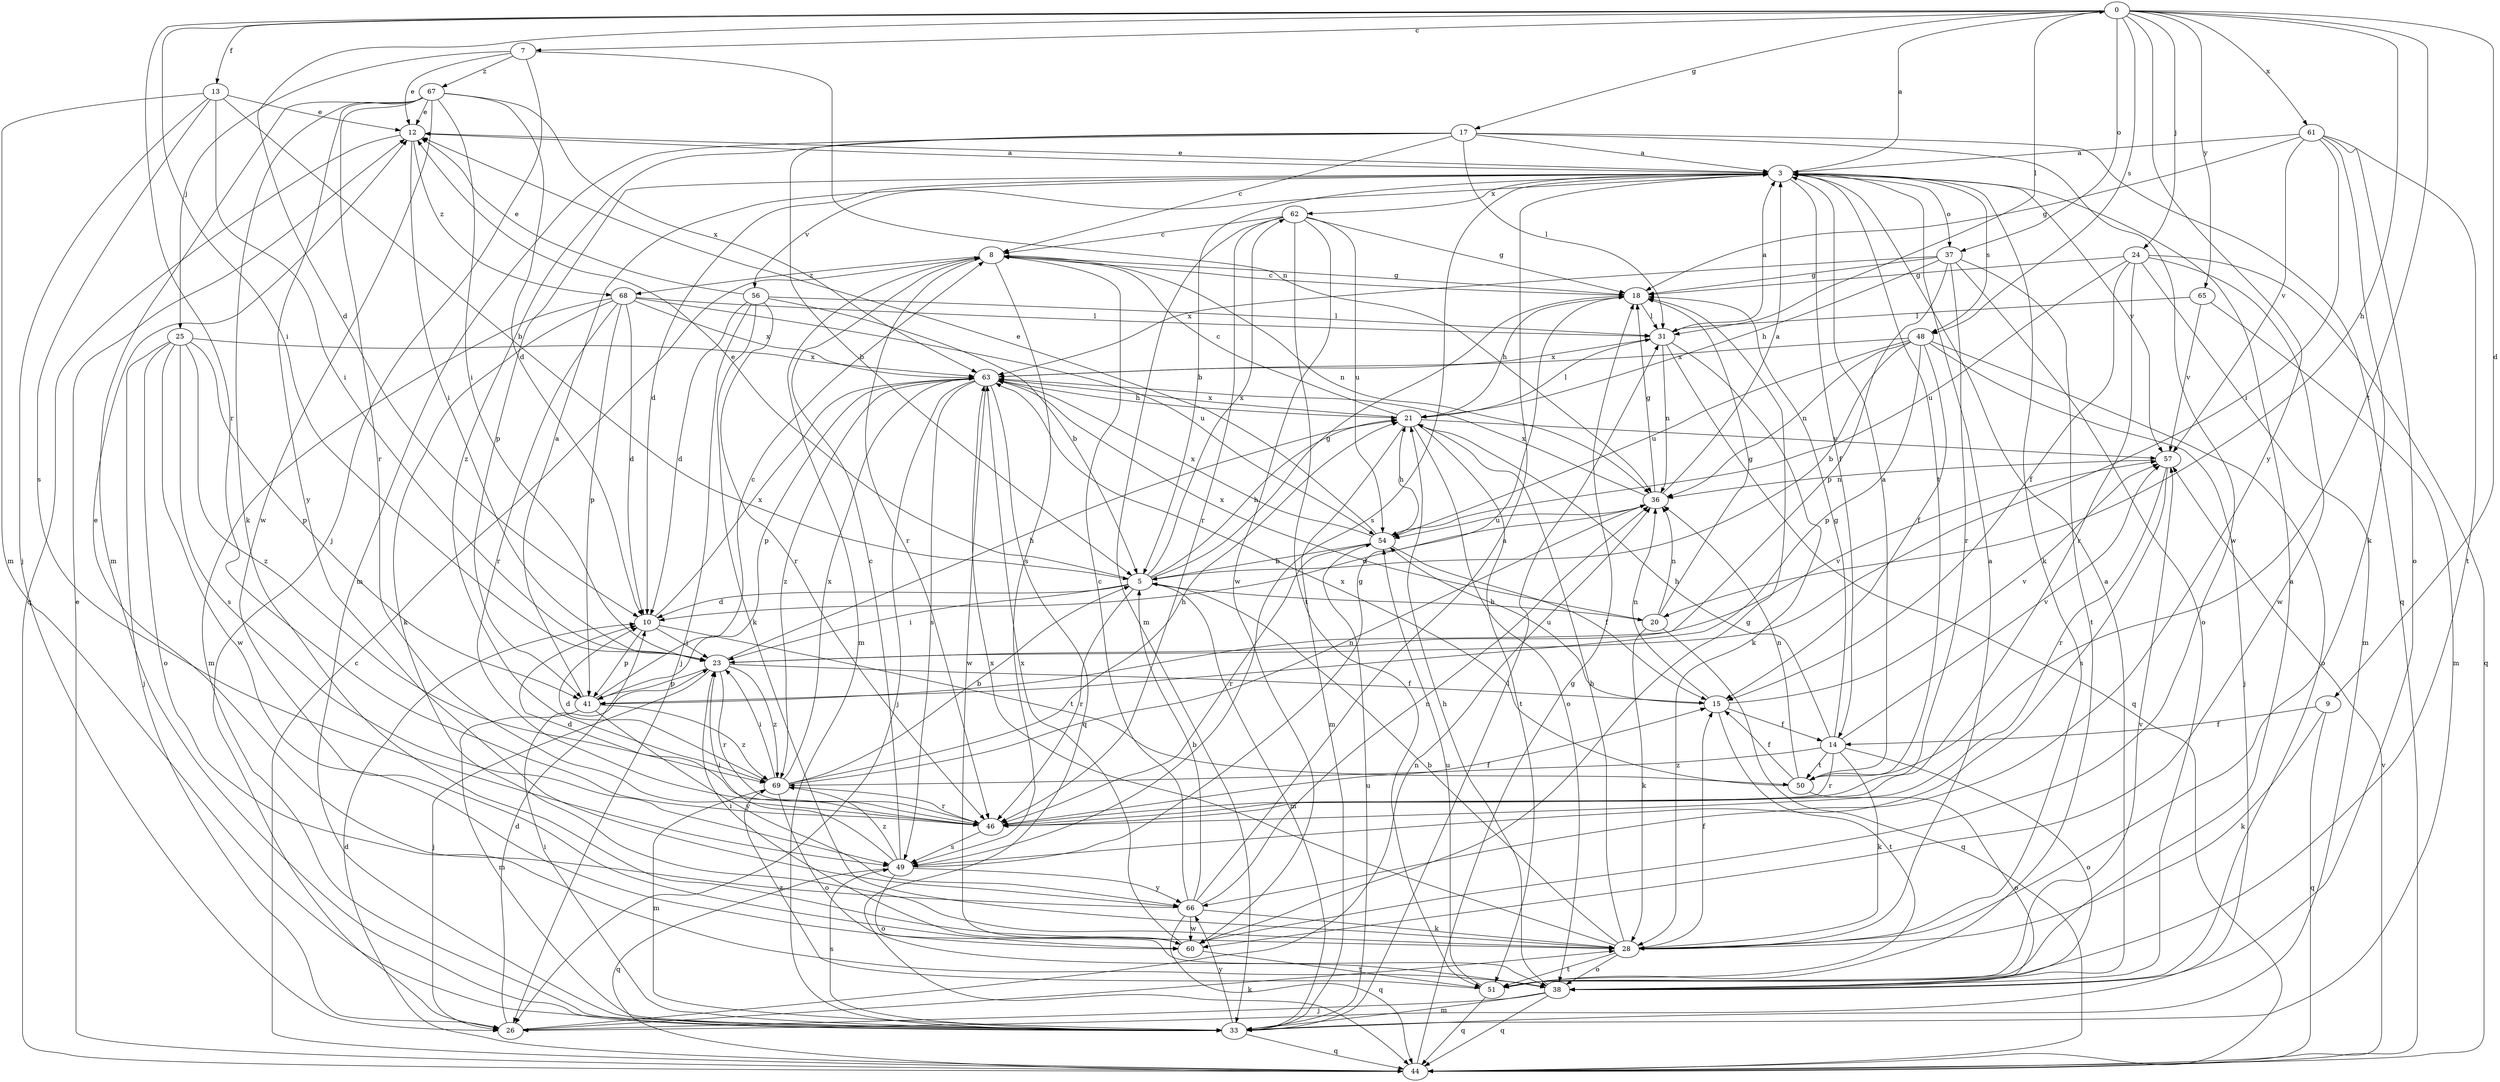 strict digraph  {
0;
3;
5;
7;
8;
9;
10;
12;
13;
14;
15;
17;
18;
20;
21;
23;
24;
25;
26;
28;
31;
33;
36;
37;
38;
41;
44;
46;
48;
49;
50;
51;
54;
56;
57;
60;
61;
62;
63;
65;
66;
67;
68;
69;
0 -> 7  [label=c];
0 -> 9  [label=d];
0 -> 10  [label=d];
0 -> 13  [label=f];
0 -> 17  [label=g];
0 -> 20  [label=h];
0 -> 23  [label=i];
0 -> 24  [label=j];
0 -> 31  [label=l];
0 -> 37  [label=o];
0 -> 46  [label=r];
0 -> 48  [label=s];
0 -> 50  [label=t];
0 -> 61  [label=x];
0 -> 65  [label=y];
0 -> 66  [label=y];
3 -> 0  [label=a];
3 -> 5  [label=b];
3 -> 10  [label=d];
3 -> 12  [label=e];
3 -> 14  [label=f];
3 -> 28  [label=k];
3 -> 37  [label=o];
3 -> 41  [label=p];
3 -> 48  [label=s];
3 -> 49  [label=s];
3 -> 50  [label=t];
3 -> 56  [label=v];
3 -> 57  [label=v];
3 -> 62  [label=x];
5 -> 10  [label=d];
5 -> 12  [label=e];
5 -> 18  [label=g];
5 -> 20  [label=h];
5 -> 21  [label=h];
5 -> 23  [label=i];
5 -> 33  [label=m];
5 -> 46  [label=r];
5 -> 62  [label=x];
7 -> 12  [label=e];
7 -> 25  [label=j];
7 -> 26  [label=j];
7 -> 36  [label=n];
7 -> 67  [label=z];
8 -> 18  [label=g];
8 -> 33  [label=m];
8 -> 36  [label=n];
8 -> 46  [label=r];
8 -> 49  [label=s];
8 -> 68  [label=z];
9 -> 14  [label=f];
9 -> 28  [label=k];
9 -> 44  [label=q];
10 -> 23  [label=i];
10 -> 41  [label=p];
10 -> 50  [label=t];
10 -> 63  [label=x];
12 -> 3  [label=a];
12 -> 23  [label=i];
12 -> 44  [label=q];
12 -> 68  [label=z];
13 -> 5  [label=b];
13 -> 12  [label=e];
13 -> 23  [label=i];
13 -> 26  [label=j];
13 -> 33  [label=m];
13 -> 49  [label=s];
14 -> 18  [label=g];
14 -> 21  [label=h];
14 -> 28  [label=k];
14 -> 38  [label=o];
14 -> 46  [label=r];
14 -> 50  [label=t];
14 -> 57  [label=v];
14 -> 69  [label=z];
15 -> 14  [label=f];
15 -> 36  [label=n];
15 -> 51  [label=t];
15 -> 54  [label=u];
15 -> 57  [label=v];
17 -> 3  [label=a];
17 -> 5  [label=b];
17 -> 8  [label=c];
17 -> 31  [label=l];
17 -> 33  [label=m];
17 -> 44  [label=q];
17 -> 60  [label=w];
17 -> 69  [label=z];
18 -> 8  [label=c];
18 -> 21  [label=h];
18 -> 31  [label=l];
20 -> 18  [label=g];
20 -> 28  [label=k];
20 -> 36  [label=n];
20 -> 44  [label=q];
20 -> 63  [label=x];
21 -> 8  [label=c];
21 -> 31  [label=l];
21 -> 33  [label=m];
21 -> 38  [label=o];
21 -> 51  [label=t];
21 -> 57  [label=v];
21 -> 63  [label=x];
23 -> 15  [label=f];
23 -> 21  [label=h];
23 -> 26  [label=j];
23 -> 41  [label=p];
23 -> 46  [label=r];
23 -> 57  [label=v];
23 -> 69  [label=z];
24 -> 15  [label=f];
24 -> 18  [label=g];
24 -> 33  [label=m];
24 -> 44  [label=q];
24 -> 46  [label=r];
24 -> 54  [label=u];
24 -> 60  [label=w];
25 -> 26  [label=j];
25 -> 38  [label=o];
25 -> 41  [label=p];
25 -> 49  [label=s];
25 -> 60  [label=w];
25 -> 63  [label=x];
25 -> 69  [label=z];
26 -> 10  [label=d];
26 -> 28  [label=k];
26 -> 36  [label=n];
28 -> 3  [label=a];
28 -> 5  [label=b];
28 -> 15  [label=f];
28 -> 21  [label=h];
28 -> 38  [label=o];
28 -> 51  [label=t];
28 -> 63  [label=x];
31 -> 3  [label=a];
31 -> 28  [label=k];
31 -> 36  [label=n];
31 -> 44  [label=q];
31 -> 63  [label=x];
33 -> 23  [label=i];
33 -> 31  [label=l];
33 -> 44  [label=q];
33 -> 49  [label=s];
33 -> 54  [label=u];
33 -> 66  [label=y];
36 -> 3  [label=a];
36 -> 10  [label=d];
36 -> 18  [label=g];
36 -> 54  [label=u];
36 -> 63  [label=x];
37 -> 18  [label=g];
37 -> 21  [label=h];
37 -> 38  [label=o];
37 -> 41  [label=p];
37 -> 46  [label=r];
37 -> 51  [label=t];
37 -> 63  [label=x];
38 -> 3  [label=a];
38 -> 21  [label=h];
38 -> 26  [label=j];
38 -> 33  [label=m];
38 -> 44  [label=q];
41 -> 3  [label=a];
41 -> 8  [label=c];
41 -> 33  [label=m];
41 -> 66  [label=y];
41 -> 69  [label=z];
44 -> 8  [label=c];
44 -> 10  [label=d];
44 -> 12  [label=e];
44 -> 18  [label=g];
44 -> 57  [label=v];
46 -> 10  [label=d];
46 -> 15  [label=f];
46 -> 49  [label=s];
48 -> 5  [label=b];
48 -> 15  [label=f];
48 -> 26  [label=j];
48 -> 36  [label=n];
48 -> 38  [label=o];
48 -> 41  [label=p];
48 -> 54  [label=u];
48 -> 63  [label=x];
49 -> 8  [label=c];
49 -> 18  [label=g];
49 -> 23  [label=i];
49 -> 38  [label=o];
49 -> 44  [label=q];
49 -> 66  [label=y];
49 -> 69  [label=z];
50 -> 3  [label=a];
50 -> 15  [label=f];
50 -> 36  [label=n];
50 -> 38  [label=o];
50 -> 63  [label=x];
51 -> 3  [label=a];
51 -> 44  [label=q];
51 -> 54  [label=u];
51 -> 57  [label=v];
51 -> 69  [label=z];
54 -> 5  [label=b];
54 -> 12  [label=e];
54 -> 15  [label=f];
54 -> 21  [label=h];
54 -> 46  [label=r];
54 -> 63  [label=x];
56 -> 5  [label=b];
56 -> 10  [label=d];
56 -> 12  [label=e];
56 -> 26  [label=j];
56 -> 28  [label=k];
56 -> 31  [label=l];
56 -> 46  [label=r];
57 -> 36  [label=n];
57 -> 46  [label=r];
57 -> 49  [label=s];
60 -> 18  [label=g];
60 -> 23  [label=i];
60 -> 51  [label=t];
60 -> 63  [label=x];
61 -> 3  [label=a];
61 -> 18  [label=g];
61 -> 23  [label=i];
61 -> 28  [label=k];
61 -> 38  [label=o];
61 -> 51  [label=t];
61 -> 57  [label=v];
62 -> 8  [label=c];
62 -> 18  [label=g];
62 -> 33  [label=m];
62 -> 46  [label=r];
62 -> 51  [label=t];
62 -> 54  [label=u];
62 -> 60  [label=w];
63 -> 21  [label=h];
63 -> 26  [label=j];
63 -> 41  [label=p];
63 -> 44  [label=q];
63 -> 49  [label=s];
63 -> 60  [label=w];
63 -> 69  [label=z];
65 -> 31  [label=l];
65 -> 33  [label=m];
65 -> 57  [label=v];
66 -> 3  [label=a];
66 -> 5  [label=b];
66 -> 8  [label=c];
66 -> 12  [label=e];
66 -> 28  [label=k];
66 -> 36  [label=n];
66 -> 44  [label=q];
66 -> 60  [label=w];
67 -> 10  [label=d];
67 -> 12  [label=e];
67 -> 23  [label=i];
67 -> 28  [label=k];
67 -> 33  [label=m];
67 -> 46  [label=r];
67 -> 60  [label=w];
67 -> 63  [label=x];
67 -> 66  [label=y];
68 -> 10  [label=d];
68 -> 28  [label=k];
68 -> 31  [label=l];
68 -> 33  [label=m];
68 -> 41  [label=p];
68 -> 46  [label=r];
68 -> 54  [label=u];
68 -> 63  [label=x];
69 -> 5  [label=b];
69 -> 10  [label=d];
69 -> 21  [label=h];
69 -> 23  [label=i];
69 -> 33  [label=m];
69 -> 36  [label=n];
69 -> 38  [label=o];
69 -> 46  [label=r];
69 -> 63  [label=x];
}
